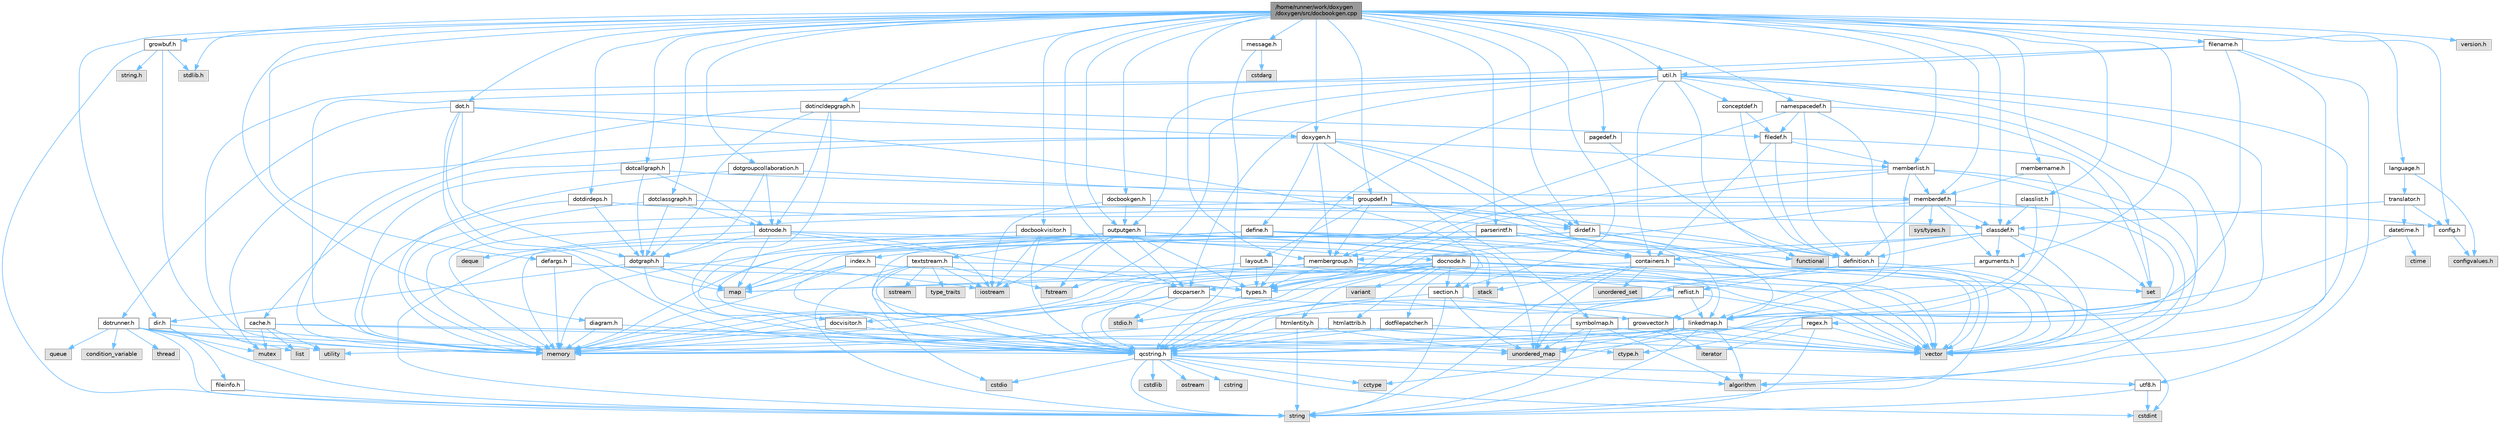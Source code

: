 digraph "/home/runner/work/doxygen/doxygen/src/docbookgen.cpp"
{
 // INTERACTIVE_SVG=YES
 // LATEX_PDF_SIZE
  bgcolor="transparent";
  edge [fontname=Helvetica,fontsize=10,labelfontname=Helvetica,labelfontsize=10];
  node [fontname=Helvetica,fontsize=10,shape=box,height=0.2,width=0.4];
  Node1 [label="/home/runner/work/doxygen\l/doxygen/src/docbookgen.cpp",height=0.2,width=0.4,color="gray40", fillcolor="grey60", style="filled", fontcolor="black",tooltip=" "];
  Node1 -> Node2 [color="steelblue1",style="solid"];
  Node2 [label="stdlib.h",height=0.2,width=0.4,color="grey60", fillcolor="#E0E0E0", style="filled",tooltip=" "];
  Node1 -> Node3 [color="steelblue1",style="solid"];
  Node3 [label="docbookgen.h",height=0.2,width=0.4,color="grey40", fillcolor="white", style="filled",URL="$de/dea/docbookgen_8h.html",tooltip=" "];
  Node3 -> Node4 [color="steelblue1",style="solid"];
  Node4 [label="iostream",height=0.2,width=0.4,color="grey60", fillcolor="#E0E0E0", style="filled",tooltip=" "];
  Node3 -> Node5 [color="steelblue1",style="solid"];
  Node5 [label="config.h",height=0.2,width=0.4,color="grey40", fillcolor="white", style="filled",URL="$db/d16/config_8h.html",tooltip=" "];
  Node5 -> Node6 [color="steelblue1",style="solid"];
  Node6 [label="configvalues.h",height=0.2,width=0.4,color="grey60", fillcolor="#E0E0E0", style="filled",tooltip=" "];
  Node3 -> Node7 [color="steelblue1",style="solid"];
  Node7 [label="outputgen.h",height=0.2,width=0.4,color="grey40", fillcolor="white", style="filled",URL="$df/d06/outputgen_8h.html",tooltip=" "];
  Node7 -> Node8 [color="steelblue1",style="solid"];
  Node8 [label="memory",height=0.2,width=0.4,color="grey60", fillcolor="#E0E0E0", style="filled",tooltip=" "];
  Node7 -> Node9 [color="steelblue1",style="solid"];
  Node9 [label="stack",height=0.2,width=0.4,color="grey60", fillcolor="#E0E0E0", style="filled",tooltip=" "];
  Node7 -> Node4 [color="steelblue1",style="solid"];
  Node7 -> Node10 [color="steelblue1",style="solid"];
  Node10 [label="fstream",height=0.2,width=0.4,color="grey60", fillcolor="#E0E0E0", style="filled",tooltip=" "];
  Node7 -> Node11 [color="steelblue1",style="solid"];
  Node11 [label="types.h",height=0.2,width=0.4,color="grey40", fillcolor="white", style="filled",URL="$d9/d49/types_8h.html",tooltip="This file contains a number of basic enums and types."];
  Node11 -> Node12 [color="steelblue1",style="solid"];
  Node12 [label="qcstring.h",height=0.2,width=0.4,color="grey40", fillcolor="white", style="filled",URL="$d7/d5c/qcstring_8h.html",tooltip=" "];
  Node12 -> Node13 [color="steelblue1",style="solid"];
  Node13 [label="string",height=0.2,width=0.4,color="grey60", fillcolor="#E0E0E0", style="filled",tooltip=" "];
  Node12 -> Node14 [color="steelblue1",style="solid"];
  Node14 [label="algorithm",height=0.2,width=0.4,color="grey60", fillcolor="#E0E0E0", style="filled",tooltip=" "];
  Node12 -> Node15 [color="steelblue1",style="solid"];
  Node15 [label="cctype",height=0.2,width=0.4,color="grey60", fillcolor="#E0E0E0", style="filled",tooltip=" "];
  Node12 -> Node16 [color="steelblue1",style="solid"];
  Node16 [label="cstring",height=0.2,width=0.4,color="grey60", fillcolor="#E0E0E0", style="filled",tooltip=" "];
  Node12 -> Node17 [color="steelblue1",style="solid"];
  Node17 [label="cstdio",height=0.2,width=0.4,color="grey60", fillcolor="#E0E0E0", style="filled",tooltip=" "];
  Node12 -> Node18 [color="steelblue1",style="solid"];
  Node18 [label="cstdlib",height=0.2,width=0.4,color="grey60", fillcolor="#E0E0E0", style="filled",tooltip=" "];
  Node12 -> Node19 [color="steelblue1",style="solid"];
  Node19 [label="cstdint",height=0.2,width=0.4,color="grey60", fillcolor="#E0E0E0", style="filled",tooltip=" "];
  Node12 -> Node20 [color="steelblue1",style="solid"];
  Node20 [label="ostream",height=0.2,width=0.4,color="grey60", fillcolor="#E0E0E0", style="filled",tooltip=" "];
  Node12 -> Node21 [color="steelblue1",style="solid"];
  Node21 [label="utf8.h",height=0.2,width=0.4,color="grey40", fillcolor="white", style="filled",URL="$db/d7c/utf8_8h.html",tooltip="Various UTF8 related helper functions."];
  Node21 -> Node19 [color="steelblue1",style="solid"];
  Node21 -> Node13 [color="steelblue1",style="solid"];
  Node7 -> Node22 [color="steelblue1",style="solid"];
  Node22 [label="index.h",height=0.2,width=0.4,color="grey40", fillcolor="white", style="filled",URL="$d1/db5/index_8h.html",tooltip=" "];
  Node22 -> Node8 [color="steelblue1",style="solid"];
  Node22 -> Node23 [color="steelblue1",style="solid"];
  Node23 [label="vector",height=0.2,width=0.4,color="grey60", fillcolor="#E0E0E0", style="filled",tooltip=" "];
  Node22 -> Node24 [color="steelblue1",style="solid"];
  Node24 [label="map",height=0.2,width=0.4,color="grey60", fillcolor="#E0E0E0", style="filled",tooltip=" "];
  Node22 -> Node12 [color="steelblue1",style="solid"];
  Node7 -> Node25 [color="steelblue1",style="solid"];
  Node25 [label="section.h",height=0.2,width=0.4,color="grey40", fillcolor="white", style="filled",URL="$d1/d2a/section_8h.html",tooltip=" "];
  Node25 -> Node13 [color="steelblue1",style="solid"];
  Node25 -> Node26 [color="steelblue1",style="solid"];
  Node26 [label="unordered_map",height=0.2,width=0.4,color="grey60", fillcolor="#E0E0E0", style="filled",tooltip=" "];
  Node25 -> Node12 [color="steelblue1",style="solid"];
  Node25 -> Node27 [color="steelblue1",style="solid"];
  Node27 [label="linkedmap.h",height=0.2,width=0.4,color="grey40", fillcolor="white", style="filled",URL="$da/de1/linkedmap_8h.html",tooltip=" "];
  Node27 -> Node26 [color="steelblue1",style="solid"];
  Node27 -> Node23 [color="steelblue1",style="solid"];
  Node27 -> Node8 [color="steelblue1",style="solid"];
  Node27 -> Node13 [color="steelblue1",style="solid"];
  Node27 -> Node14 [color="steelblue1",style="solid"];
  Node27 -> Node15 [color="steelblue1",style="solid"];
  Node27 -> Node12 [color="steelblue1",style="solid"];
  Node7 -> Node28 [color="steelblue1",style="solid"];
  Node28 [label="textstream.h",height=0.2,width=0.4,color="grey40", fillcolor="white", style="filled",URL="$d4/d7d/textstream_8h.html",tooltip=" "];
  Node28 -> Node13 [color="steelblue1",style="solid"];
  Node28 -> Node4 [color="steelblue1",style="solid"];
  Node28 -> Node29 [color="steelblue1",style="solid"];
  Node29 [label="sstream",height=0.2,width=0.4,color="grey60", fillcolor="#E0E0E0", style="filled",tooltip=" "];
  Node28 -> Node19 [color="steelblue1",style="solid"];
  Node28 -> Node17 [color="steelblue1",style="solid"];
  Node28 -> Node10 [color="steelblue1",style="solid"];
  Node28 -> Node30 [color="steelblue1",style="solid"];
  Node30 [label="type_traits",height=0.2,width=0.4,color="grey60", fillcolor="#E0E0E0", style="filled",tooltip=" "];
  Node28 -> Node12 [color="steelblue1",style="solid"];
  Node7 -> Node31 [color="steelblue1",style="solid"];
  Node31 [label="docparser.h",height=0.2,width=0.4,color="grey40", fillcolor="white", style="filled",URL="$de/d9c/docparser_8h.html",tooltip=" "];
  Node31 -> Node32 [color="steelblue1",style="solid"];
  Node32 [label="stdio.h",height=0.2,width=0.4,color="grey60", fillcolor="#E0E0E0", style="filled",tooltip=" "];
  Node31 -> Node8 [color="steelblue1",style="solid"];
  Node31 -> Node12 [color="steelblue1",style="solid"];
  Node31 -> Node33 [color="steelblue1",style="solid"];
  Node33 [label="growvector.h",height=0.2,width=0.4,color="grey40", fillcolor="white", style="filled",URL="$d7/d50/growvector_8h.html",tooltip=" "];
  Node33 -> Node23 [color="steelblue1",style="solid"];
  Node33 -> Node8 [color="steelblue1",style="solid"];
  Node33 -> Node34 [color="steelblue1",style="solid"];
  Node34 [label="iterator",height=0.2,width=0.4,color="grey60", fillcolor="#E0E0E0", style="filled",tooltip=" "];
  Node1 -> Node35 [color="steelblue1",style="solid"];
  Node35 [label="doxygen.h",height=0.2,width=0.4,color="grey40", fillcolor="white", style="filled",URL="$d1/da1/doxygen_8h.html",tooltip=" "];
  Node35 -> Node36 [color="steelblue1",style="solid"];
  Node36 [label="mutex",height=0.2,width=0.4,color="grey60", fillcolor="#E0E0E0", style="filled",tooltip=" "];
  Node35 -> Node37 [color="steelblue1",style="solid"];
  Node37 [label="containers.h",height=0.2,width=0.4,color="grey40", fillcolor="white", style="filled",URL="$d5/d75/containers_8h.html",tooltip=" "];
  Node37 -> Node23 [color="steelblue1",style="solid"];
  Node37 -> Node13 [color="steelblue1",style="solid"];
  Node37 -> Node38 [color="steelblue1",style="solid"];
  Node38 [label="set",height=0.2,width=0.4,color="grey60", fillcolor="#E0E0E0", style="filled",tooltip=" "];
  Node37 -> Node24 [color="steelblue1",style="solid"];
  Node37 -> Node39 [color="steelblue1",style="solid"];
  Node39 [label="unordered_set",height=0.2,width=0.4,color="grey60", fillcolor="#E0E0E0", style="filled",tooltip=" "];
  Node37 -> Node26 [color="steelblue1",style="solid"];
  Node37 -> Node9 [color="steelblue1",style="solid"];
  Node35 -> Node40 [color="steelblue1",style="solid"];
  Node40 [label="membergroup.h",height=0.2,width=0.4,color="grey40", fillcolor="white", style="filled",URL="$d9/d11/membergroup_8h.html",tooltip=" "];
  Node40 -> Node23 [color="steelblue1",style="solid"];
  Node40 -> Node24 [color="steelblue1",style="solid"];
  Node40 -> Node8 [color="steelblue1",style="solid"];
  Node40 -> Node11 [color="steelblue1",style="solid"];
  Node40 -> Node41 [color="steelblue1",style="solid"];
  Node41 [label="reflist.h",height=0.2,width=0.4,color="grey40", fillcolor="white", style="filled",URL="$d1/d02/reflist_8h.html",tooltip=" "];
  Node41 -> Node23 [color="steelblue1",style="solid"];
  Node41 -> Node26 [color="steelblue1",style="solid"];
  Node41 -> Node8 [color="steelblue1",style="solid"];
  Node41 -> Node12 [color="steelblue1",style="solid"];
  Node41 -> Node27 [color="steelblue1",style="solid"];
  Node35 -> Node42 [color="steelblue1",style="solid"];
  Node42 [label="dirdef.h",height=0.2,width=0.4,color="grey40", fillcolor="white", style="filled",URL="$d6/d15/dirdef_8h.html",tooltip=" "];
  Node42 -> Node23 [color="steelblue1",style="solid"];
  Node42 -> Node24 [color="steelblue1",style="solid"];
  Node42 -> Node12 [color="steelblue1",style="solid"];
  Node42 -> Node27 [color="steelblue1",style="solid"];
  Node42 -> Node43 [color="steelblue1",style="solid"];
  Node43 [label="definition.h",height=0.2,width=0.4,color="grey40", fillcolor="white", style="filled",URL="$df/da1/definition_8h.html",tooltip=" "];
  Node43 -> Node23 [color="steelblue1",style="solid"];
  Node43 -> Node11 [color="steelblue1",style="solid"];
  Node43 -> Node41 [color="steelblue1",style="solid"];
  Node35 -> Node44 [color="steelblue1",style="solid"];
  Node44 [label="memberlist.h",height=0.2,width=0.4,color="grey40", fillcolor="white", style="filled",URL="$dd/d78/memberlist_8h.html",tooltip=" "];
  Node44 -> Node23 [color="steelblue1",style="solid"];
  Node44 -> Node14 [color="steelblue1",style="solid"];
  Node44 -> Node45 [color="steelblue1",style="solid"];
  Node45 [label="memberdef.h",height=0.2,width=0.4,color="grey40", fillcolor="white", style="filled",URL="$d4/d46/memberdef_8h.html",tooltip=" "];
  Node45 -> Node23 [color="steelblue1",style="solid"];
  Node45 -> Node8 [color="steelblue1",style="solid"];
  Node45 -> Node46 [color="steelblue1",style="solid"];
  Node46 [label="sys/types.h",height=0.2,width=0.4,color="grey60", fillcolor="#E0E0E0", style="filled",tooltip=" "];
  Node45 -> Node11 [color="steelblue1",style="solid"];
  Node45 -> Node43 [color="steelblue1",style="solid"];
  Node45 -> Node47 [color="steelblue1",style="solid"];
  Node47 [label="arguments.h",height=0.2,width=0.4,color="grey40", fillcolor="white", style="filled",URL="$df/d9b/arguments_8h.html",tooltip=" "];
  Node47 -> Node23 [color="steelblue1",style="solid"];
  Node47 -> Node12 [color="steelblue1",style="solid"];
  Node45 -> Node48 [color="steelblue1",style="solid"];
  Node48 [label="classdef.h",height=0.2,width=0.4,color="grey40", fillcolor="white", style="filled",URL="$d1/da6/classdef_8h.html",tooltip=" "];
  Node48 -> Node23 [color="steelblue1",style="solid"];
  Node48 -> Node38 [color="steelblue1",style="solid"];
  Node48 -> Node37 [color="steelblue1",style="solid"];
  Node48 -> Node43 [color="steelblue1",style="solid"];
  Node48 -> Node47 [color="steelblue1",style="solid"];
  Node48 -> Node40 [color="steelblue1",style="solid"];
  Node44 -> Node27 [color="steelblue1",style="solid"];
  Node44 -> Node11 [color="steelblue1",style="solid"];
  Node44 -> Node40 [color="steelblue1",style="solid"];
  Node35 -> Node49 [color="steelblue1",style="solid"];
  Node49 [label="define.h",height=0.2,width=0.4,color="grey40", fillcolor="white", style="filled",URL="$df/d67/define_8h.html",tooltip=" "];
  Node49 -> Node23 [color="steelblue1",style="solid"];
  Node49 -> Node8 [color="steelblue1",style="solid"];
  Node49 -> Node13 [color="steelblue1",style="solid"];
  Node49 -> Node26 [color="steelblue1",style="solid"];
  Node49 -> Node12 [color="steelblue1",style="solid"];
  Node49 -> Node37 [color="steelblue1",style="solid"];
  Node35 -> Node50 [color="steelblue1",style="solid"];
  Node50 [label="cache.h",height=0.2,width=0.4,color="grey40", fillcolor="white", style="filled",URL="$d3/d26/cache_8h.html",tooltip=" "];
  Node50 -> Node51 [color="steelblue1",style="solid"];
  Node51 [label="list",height=0.2,width=0.4,color="grey60", fillcolor="#E0E0E0", style="filled",tooltip=" "];
  Node50 -> Node26 [color="steelblue1",style="solid"];
  Node50 -> Node36 [color="steelblue1",style="solid"];
  Node50 -> Node52 [color="steelblue1",style="solid"];
  Node52 [label="utility",height=0.2,width=0.4,color="grey60", fillcolor="#E0E0E0", style="filled",tooltip=" "];
  Node50 -> Node53 [color="steelblue1",style="solid"];
  Node53 [label="ctype.h",height=0.2,width=0.4,color="grey60", fillcolor="#E0E0E0", style="filled",tooltip=" "];
  Node35 -> Node54 [color="steelblue1",style="solid"];
  Node54 [label="symbolmap.h",height=0.2,width=0.4,color="grey40", fillcolor="white", style="filled",URL="$d7/ddd/symbolmap_8h.html",tooltip=" "];
  Node54 -> Node14 [color="steelblue1",style="solid"];
  Node54 -> Node26 [color="steelblue1",style="solid"];
  Node54 -> Node23 [color="steelblue1",style="solid"];
  Node54 -> Node13 [color="steelblue1",style="solid"];
  Node54 -> Node52 [color="steelblue1",style="solid"];
  Node1 -> Node55 [color="steelblue1",style="solid"];
  Node55 [label="message.h",height=0.2,width=0.4,color="grey40", fillcolor="white", style="filled",URL="$d2/d0d/message_8h.html",tooltip=" "];
  Node55 -> Node56 [color="steelblue1",style="solid"];
  Node56 [label="cstdarg",height=0.2,width=0.4,color="grey60", fillcolor="#E0E0E0", style="filled",tooltip=" "];
  Node55 -> Node12 [color="steelblue1",style="solid"];
  Node1 -> Node5 [color="steelblue1",style="solid"];
  Node1 -> Node57 [color="steelblue1",style="solid"];
  Node57 [label="classlist.h",height=0.2,width=0.4,color="grey40", fillcolor="white", style="filled",URL="$d2/df8/classlist_8h.html",tooltip=" "];
  Node57 -> Node27 [color="steelblue1",style="solid"];
  Node57 -> Node48 [color="steelblue1",style="solid"];
  Node1 -> Node48 [color="steelblue1",style="solid"];
  Node1 -> Node58 [color="steelblue1",style="solid"];
  Node58 [label="diagram.h",height=0.2,width=0.4,color="grey40", fillcolor="white", style="filled",URL="$d9/d1b/diagram_8h.html",tooltip=" "];
  Node58 -> Node8 [color="steelblue1",style="solid"];
  Node58 -> Node12 [color="steelblue1",style="solid"];
  Node1 -> Node59 [color="steelblue1",style="solid"];
  Node59 [label="util.h",height=0.2,width=0.4,color="grey40", fillcolor="white", style="filled",URL="$d8/d3c/util_8h.html",tooltip="A bunch of utility functions."];
  Node59 -> Node8 [color="steelblue1",style="solid"];
  Node59 -> Node26 [color="steelblue1",style="solid"];
  Node59 -> Node14 [color="steelblue1",style="solid"];
  Node59 -> Node60 [color="steelblue1",style="solid"];
  Node60 [label="functional",height=0.2,width=0.4,color="grey60", fillcolor="#E0E0E0", style="filled",tooltip=" "];
  Node59 -> Node10 [color="steelblue1",style="solid"];
  Node59 -> Node53 [color="steelblue1",style="solid"];
  Node59 -> Node11 [color="steelblue1",style="solid"];
  Node59 -> Node31 [color="steelblue1",style="solid"];
  Node59 -> Node37 [color="steelblue1",style="solid"];
  Node59 -> Node7 [color="steelblue1",style="solid"];
  Node59 -> Node61 [color="steelblue1",style="solid"];
  Node61 [label="regex.h",height=0.2,width=0.4,color="grey40", fillcolor="white", style="filled",URL="$d1/d21/regex_8h.html",tooltip=" "];
  Node61 -> Node8 [color="steelblue1",style="solid"];
  Node61 -> Node13 [color="steelblue1",style="solid"];
  Node61 -> Node23 [color="steelblue1",style="solid"];
  Node61 -> Node34 [color="steelblue1",style="solid"];
  Node59 -> Node62 [color="steelblue1",style="solid"];
  Node62 [label="conceptdef.h",height=0.2,width=0.4,color="grey40", fillcolor="white", style="filled",URL="$da/df1/conceptdef_8h.html",tooltip=" "];
  Node62 -> Node43 [color="steelblue1",style="solid"];
  Node62 -> Node63 [color="steelblue1",style="solid"];
  Node63 [label="filedef.h",height=0.2,width=0.4,color="grey40", fillcolor="white", style="filled",URL="$d4/d3a/filedef_8h.html",tooltip=" "];
  Node63 -> Node38 [color="steelblue1",style="solid"];
  Node63 -> Node43 [color="steelblue1",style="solid"];
  Node63 -> Node44 [color="steelblue1",style="solid"];
  Node63 -> Node37 [color="steelblue1",style="solid"];
  Node1 -> Node64 [color="steelblue1",style="solid"];
  Node64 [label="defargs.h",height=0.2,width=0.4,color="grey40", fillcolor="white", style="filled",URL="$d8/d65/defargs_8h.html",tooltip=" "];
  Node64 -> Node11 [color="steelblue1",style="solid"];
  Node64 -> Node8 [color="steelblue1",style="solid"];
  Node1 -> Node7 [color="steelblue1",style="solid"];
  Node1 -> Node65 [color="steelblue1",style="solid"];
  Node65 [label="dot.h",height=0.2,width=0.4,color="grey40", fillcolor="white", style="filled",URL="$d6/d4a/dot_8h.html",tooltip=" "];
  Node65 -> Node24 [color="steelblue1",style="solid"];
  Node65 -> Node12 [color="steelblue1",style="solid"];
  Node65 -> Node66 [color="steelblue1",style="solid"];
  Node66 [label="dotgraph.h",height=0.2,width=0.4,color="grey40", fillcolor="white", style="filled",URL="$d0/daa/dotgraph_8h.html",tooltip=" "];
  Node66 -> Node4 [color="steelblue1",style="solid"];
  Node66 -> Node24 [color="steelblue1",style="solid"];
  Node66 -> Node12 [color="steelblue1",style="solid"];
  Node66 -> Node67 [color="steelblue1",style="solid"];
  Node67 [label="dir.h",height=0.2,width=0.4,color="grey40", fillcolor="white", style="filled",URL="$df/d9c/dir_8h.html",tooltip=" "];
  Node67 -> Node13 [color="steelblue1",style="solid"];
  Node67 -> Node8 [color="steelblue1",style="solid"];
  Node67 -> Node68 [color="steelblue1",style="solid"];
  Node68 [label="fileinfo.h",height=0.2,width=0.4,color="grey40", fillcolor="white", style="filled",URL="$df/d45/fileinfo_8h.html",tooltip=" "];
  Node68 -> Node13 [color="steelblue1",style="solid"];
  Node65 -> Node69 [color="steelblue1",style="solid"];
  Node69 [label="dotfilepatcher.h",height=0.2,width=0.4,color="grey40", fillcolor="white", style="filled",URL="$d3/d38/dotfilepatcher_8h.html",tooltip=" "];
  Node69 -> Node23 [color="steelblue1",style="solid"];
  Node69 -> Node12 [color="steelblue1",style="solid"];
  Node65 -> Node70 [color="steelblue1",style="solid"];
  Node70 [label="dotrunner.h",height=0.2,width=0.4,color="grey40", fillcolor="white", style="filled",URL="$d2/dd1/dotrunner_8h.html",tooltip=" "];
  Node70 -> Node13 [color="steelblue1",style="solid"];
  Node70 -> Node71 [color="steelblue1",style="solid"];
  Node71 [label="thread",height=0.2,width=0.4,color="grey60", fillcolor="#E0E0E0", style="filled",tooltip=" "];
  Node70 -> Node51 [color="steelblue1",style="solid"];
  Node70 -> Node72 [color="steelblue1",style="solid"];
  Node72 [label="queue",height=0.2,width=0.4,color="grey60", fillcolor="#E0E0E0", style="filled",tooltip=" "];
  Node70 -> Node36 [color="steelblue1",style="solid"];
  Node70 -> Node73 [color="steelblue1",style="solid"];
  Node73 [label="condition_variable",height=0.2,width=0.4,color="grey60", fillcolor="#E0E0E0", style="filled",tooltip=" "];
  Node70 -> Node8 [color="steelblue1",style="solid"];
  Node70 -> Node12 [color="steelblue1",style="solid"];
  Node65 -> Node35 [color="steelblue1",style="solid"];
  Node1 -> Node74 [color="steelblue1",style="solid"];
  Node74 [label="dotcallgraph.h",height=0.2,width=0.4,color="grey40", fillcolor="white", style="filled",URL="$dc/dcf/dotcallgraph_8h.html",tooltip=" "];
  Node74 -> Node8 [color="steelblue1",style="solid"];
  Node74 -> Node75 [color="steelblue1",style="solid"];
  Node75 [label="dotnode.h",height=0.2,width=0.4,color="grey40", fillcolor="white", style="filled",URL="$d8/d3b/dotnode_8h.html",tooltip=" "];
  Node75 -> Node23 [color="steelblue1",style="solid"];
  Node75 -> Node24 [color="steelblue1",style="solid"];
  Node75 -> Node76 [color="steelblue1",style="solid"];
  Node76 [label="deque",height=0.2,width=0.4,color="grey60", fillcolor="#E0E0E0", style="filled",tooltip=" "];
  Node75 -> Node4 [color="steelblue1",style="solid"];
  Node75 -> Node11 [color="steelblue1",style="solid"];
  Node75 -> Node66 [color="steelblue1",style="solid"];
  Node74 -> Node66 [color="steelblue1",style="solid"];
  Node74 -> Node45 [color="steelblue1",style="solid"];
  Node1 -> Node77 [color="steelblue1",style="solid"];
  Node77 [label="dotclassgraph.h",height=0.2,width=0.4,color="grey40", fillcolor="white", style="filled",URL="$d5/d04/dotclassgraph_8h.html",tooltip=" "];
  Node77 -> Node8 [color="steelblue1",style="solid"];
  Node77 -> Node48 [color="steelblue1",style="solid"];
  Node77 -> Node75 [color="steelblue1",style="solid"];
  Node77 -> Node66 [color="steelblue1",style="solid"];
  Node1 -> Node78 [color="steelblue1",style="solid"];
  Node78 [label="dotdirdeps.h",height=0.2,width=0.4,color="grey40", fillcolor="white", style="filled",URL="$d3/dcf/dotdirdeps_8h.html",tooltip=" "];
  Node78 -> Node8 [color="steelblue1",style="solid"];
  Node78 -> Node66 [color="steelblue1",style="solid"];
  Node78 -> Node42 [color="steelblue1",style="solid"];
  Node1 -> Node79 [color="steelblue1",style="solid"];
  Node79 [label="dotgroupcollaboration.h",height=0.2,width=0.4,color="grey40", fillcolor="white", style="filled",URL="$d7/d99/dotgroupcollaboration_8h.html",tooltip=" "];
  Node79 -> Node8 [color="steelblue1",style="solid"];
  Node79 -> Node75 [color="steelblue1",style="solid"];
  Node79 -> Node66 [color="steelblue1",style="solid"];
  Node79 -> Node80 [color="steelblue1",style="solid"];
  Node80 [label="groupdef.h",height=0.2,width=0.4,color="grey40", fillcolor="white", style="filled",URL="$d1/de6/groupdef_8h.html",tooltip=" "];
  Node80 -> Node8 [color="steelblue1",style="solid"];
  Node80 -> Node43 [color="steelblue1",style="solid"];
  Node80 -> Node42 [color="steelblue1",style="solid"];
  Node80 -> Node81 [color="steelblue1",style="solid"];
  Node81 [label="layout.h",height=0.2,width=0.4,color="grey40", fillcolor="white", style="filled",URL="$db/d51/layout_8h.html",tooltip=" "];
  Node81 -> Node8 [color="steelblue1",style="solid"];
  Node81 -> Node23 [color="steelblue1",style="solid"];
  Node81 -> Node11 [color="steelblue1",style="solid"];
  Node80 -> Node40 [color="steelblue1",style="solid"];
  Node80 -> Node27 [color="steelblue1",style="solid"];
  Node1 -> Node82 [color="steelblue1",style="solid"];
  Node82 [label="dotincldepgraph.h",height=0.2,width=0.4,color="grey40", fillcolor="white", style="filled",URL="$dd/d8c/dotincldepgraph_8h.html",tooltip=" "];
  Node82 -> Node8 [color="steelblue1",style="solid"];
  Node82 -> Node12 [color="steelblue1",style="solid"];
  Node82 -> Node63 [color="steelblue1",style="solid"];
  Node82 -> Node75 [color="steelblue1",style="solid"];
  Node82 -> Node66 [color="steelblue1",style="solid"];
  Node1 -> Node83 [color="steelblue1",style="solid"];
  Node83 [label="pagedef.h",height=0.2,width=0.4,color="grey40", fillcolor="white", style="filled",URL="$dd/d66/pagedef_8h.html",tooltip=" "];
  Node83 -> Node43 [color="steelblue1",style="solid"];
  Node1 -> Node84 [color="steelblue1",style="solid"];
  Node84 [label="filename.h",height=0.2,width=0.4,color="grey40", fillcolor="white", style="filled",URL="$dc/dd6/filename_8h.html",tooltip=" "];
  Node84 -> Node8 [color="steelblue1",style="solid"];
  Node84 -> Node23 [color="steelblue1",style="solid"];
  Node84 -> Node27 [color="steelblue1",style="solid"];
  Node84 -> Node21 [color="steelblue1",style="solid"];
  Node84 -> Node59 [color="steelblue1",style="solid"];
  Node1 -> Node85 [color="steelblue1",style="solid"];
  Node85 [label="version.h",height=0.2,width=0.4,color="grey60", fillcolor="#E0E0E0", style="filled",tooltip=" "];
  Node1 -> Node86 [color="steelblue1",style="solid"];
  Node86 [label="docbookvisitor.h",height=0.2,width=0.4,color="grey40", fillcolor="white", style="filled",URL="$de/dcd/docbookvisitor_8h.html",tooltip=" "];
  Node86 -> Node4 [color="steelblue1",style="solid"];
  Node86 -> Node37 [color="steelblue1",style="solid"];
  Node86 -> Node87 [color="steelblue1",style="solid"];
  Node87 [label="docvisitor.h",height=0.2,width=0.4,color="grey40", fillcolor="white", style="filled",URL="$d2/d3c/docvisitor_8h.html",tooltip=" "];
  Node87 -> Node8 [color="steelblue1",style="solid"];
  Node87 -> Node12 [color="steelblue1",style="solid"];
  Node86 -> Node88 [color="steelblue1",style="solid"];
  Node88 [label="docnode.h",height=0.2,width=0.4,color="grey40", fillcolor="white", style="filled",URL="$de/d2b/docnode_8h.html",tooltip=" "];
  Node88 -> Node32 [color="steelblue1",style="solid"];
  Node88 -> Node23 [color="steelblue1",style="solid"];
  Node88 -> Node8 [color="steelblue1",style="solid"];
  Node88 -> Node89 [color="steelblue1",style="solid"];
  Node89 [label="variant",height=0.2,width=0.4,color="grey60", fillcolor="#E0E0E0", style="filled",tooltip=" "];
  Node88 -> Node12 [color="steelblue1",style="solid"];
  Node88 -> Node87 [color="steelblue1",style="solid"];
  Node88 -> Node31 [color="steelblue1",style="solid"];
  Node88 -> Node90 [color="steelblue1",style="solid"];
  Node90 [label="htmlattrib.h",height=0.2,width=0.4,color="grey40", fillcolor="white", style="filled",URL="$d0/d73/htmlattrib_8h.html",tooltip=" "];
  Node90 -> Node23 [color="steelblue1",style="solid"];
  Node90 -> Node12 [color="steelblue1",style="solid"];
  Node88 -> Node91 [color="steelblue1",style="solid"];
  Node91 [label="htmlentity.h",height=0.2,width=0.4,color="grey40", fillcolor="white", style="filled",URL="$db/dc6/htmlentity_8h.html",tooltip=" "];
  Node91 -> Node26 [color="steelblue1",style="solid"];
  Node91 -> Node13 [color="steelblue1",style="solid"];
  Node91 -> Node12 [color="steelblue1",style="solid"];
  Node88 -> Node33 [color="steelblue1",style="solid"];
  Node88 -> Node25 [color="steelblue1",style="solid"];
  Node86 -> Node12 [color="steelblue1",style="solid"];
  Node1 -> Node31 [color="steelblue1",style="solid"];
  Node1 -> Node92 [color="steelblue1",style="solid"];
  Node92 [label="language.h",height=0.2,width=0.4,color="grey40", fillcolor="white", style="filled",URL="$d8/dce/language_8h.html",tooltip=" "];
  Node92 -> Node93 [color="steelblue1",style="solid"];
  Node93 [label="translator.h",height=0.2,width=0.4,color="grey40", fillcolor="white", style="filled",URL="$d9/df1/translator_8h.html",tooltip=" "];
  Node93 -> Node48 [color="steelblue1",style="solid"];
  Node93 -> Node5 [color="steelblue1",style="solid"];
  Node93 -> Node94 [color="steelblue1",style="solid"];
  Node94 [label="datetime.h",height=0.2,width=0.4,color="grey40", fillcolor="white", style="filled",URL="$de/d1b/datetime_8h.html",tooltip=" "];
  Node94 -> Node95 [color="steelblue1",style="solid"];
  Node95 [label="ctime",height=0.2,width=0.4,color="grey60", fillcolor="#E0E0E0", style="filled",tooltip=" "];
  Node94 -> Node12 [color="steelblue1",style="solid"];
  Node92 -> Node6 [color="steelblue1",style="solid"];
  Node1 -> Node96 [color="steelblue1",style="solid"];
  Node96 [label="parserintf.h",height=0.2,width=0.4,color="grey40", fillcolor="white", style="filled",URL="$da/d55/parserintf_8h.html",tooltip=" "];
  Node96 -> Node60 [color="steelblue1",style="solid"];
  Node96 -> Node8 [color="steelblue1",style="solid"];
  Node96 -> Node24 [color="steelblue1",style="solid"];
  Node96 -> Node13 [color="steelblue1",style="solid"];
  Node96 -> Node11 [color="steelblue1",style="solid"];
  Node96 -> Node37 [color="steelblue1",style="solid"];
  Node1 -> Node47 [color="steelblue1",style="solid"];
  Node1 -> Node44 [color="steelblue1",style="solid"];
  Node1 -> Node80 [color="steelblue1",style="solid"];
  Node1 -> Node45 [color="steelblue1",style="solid"];
  Node1 -> Node97 [color="steelblue1",style="solid"];
  Node97 [label="namespacedef.h",height=0.2,width=0.4,color="grey40", fillcolor="white", style="filled",URL="$d7/d97/namespacedef_8h.html",tooltip=" "];
  Node97 -> Node38 [color="steelblue1",style="solid"];
  Node97 -> Node43 [color="steelblue1",style="solid"];
  Node97 -> Node63 [color="steelblue1",style="solid"];
  Node97 -> Node27 [color="steelblue1",style="solid"];
  Node97 -> Node40 [color="steelblue1",style="solid"];
  Node1 -> Node98 [color="steelblue1",style="solid"];
  Node98 [label="membername.h",height=0.2,width=0.4,color="grey40", fillcolor="white", style="filled",URL="$d7/dfc/membername_8h.html",tooltip=" "];
  Node98 -> Node45 [color="steelblue1",style="solid"];
  Node98 -> Node27 [color="steelblue1",style="solid"];
  Node1 -> Node40 [color="steelblue1",style="solid"];
  Node1 -> Node42 [color="steelblue1",style="solid"];
  Node1 -> Node25 [color="steelblue1",style="solid"];
  Node1 -> Node67 [color="steelblue1",style="solid"];
  Node1 -> Node99 [color="steelblue1",style="solid"];
  Node99 [label="growbuf.h",height=0.2,width=0.4,color="grey40", fillcolor="white", style="filled",URL="$dd/d72/growbuf_8h.html",tooltip=" "];
  Node99 -> Node52 [color="steelblue1",style="solid"];
  Node99 -> Node2 [color="steelblue1",style="solid"];
  Node99 -> Node100 [color="steelblue1",style="solid"];
  Node100 [label="string.h",height=0.2,width=0.4,color="grey60", fillcolor="#E0E0E0", style="filled",tooltip=" "];
  Node99 -> Node13 [color="steelblue1",style="solid"];
}
